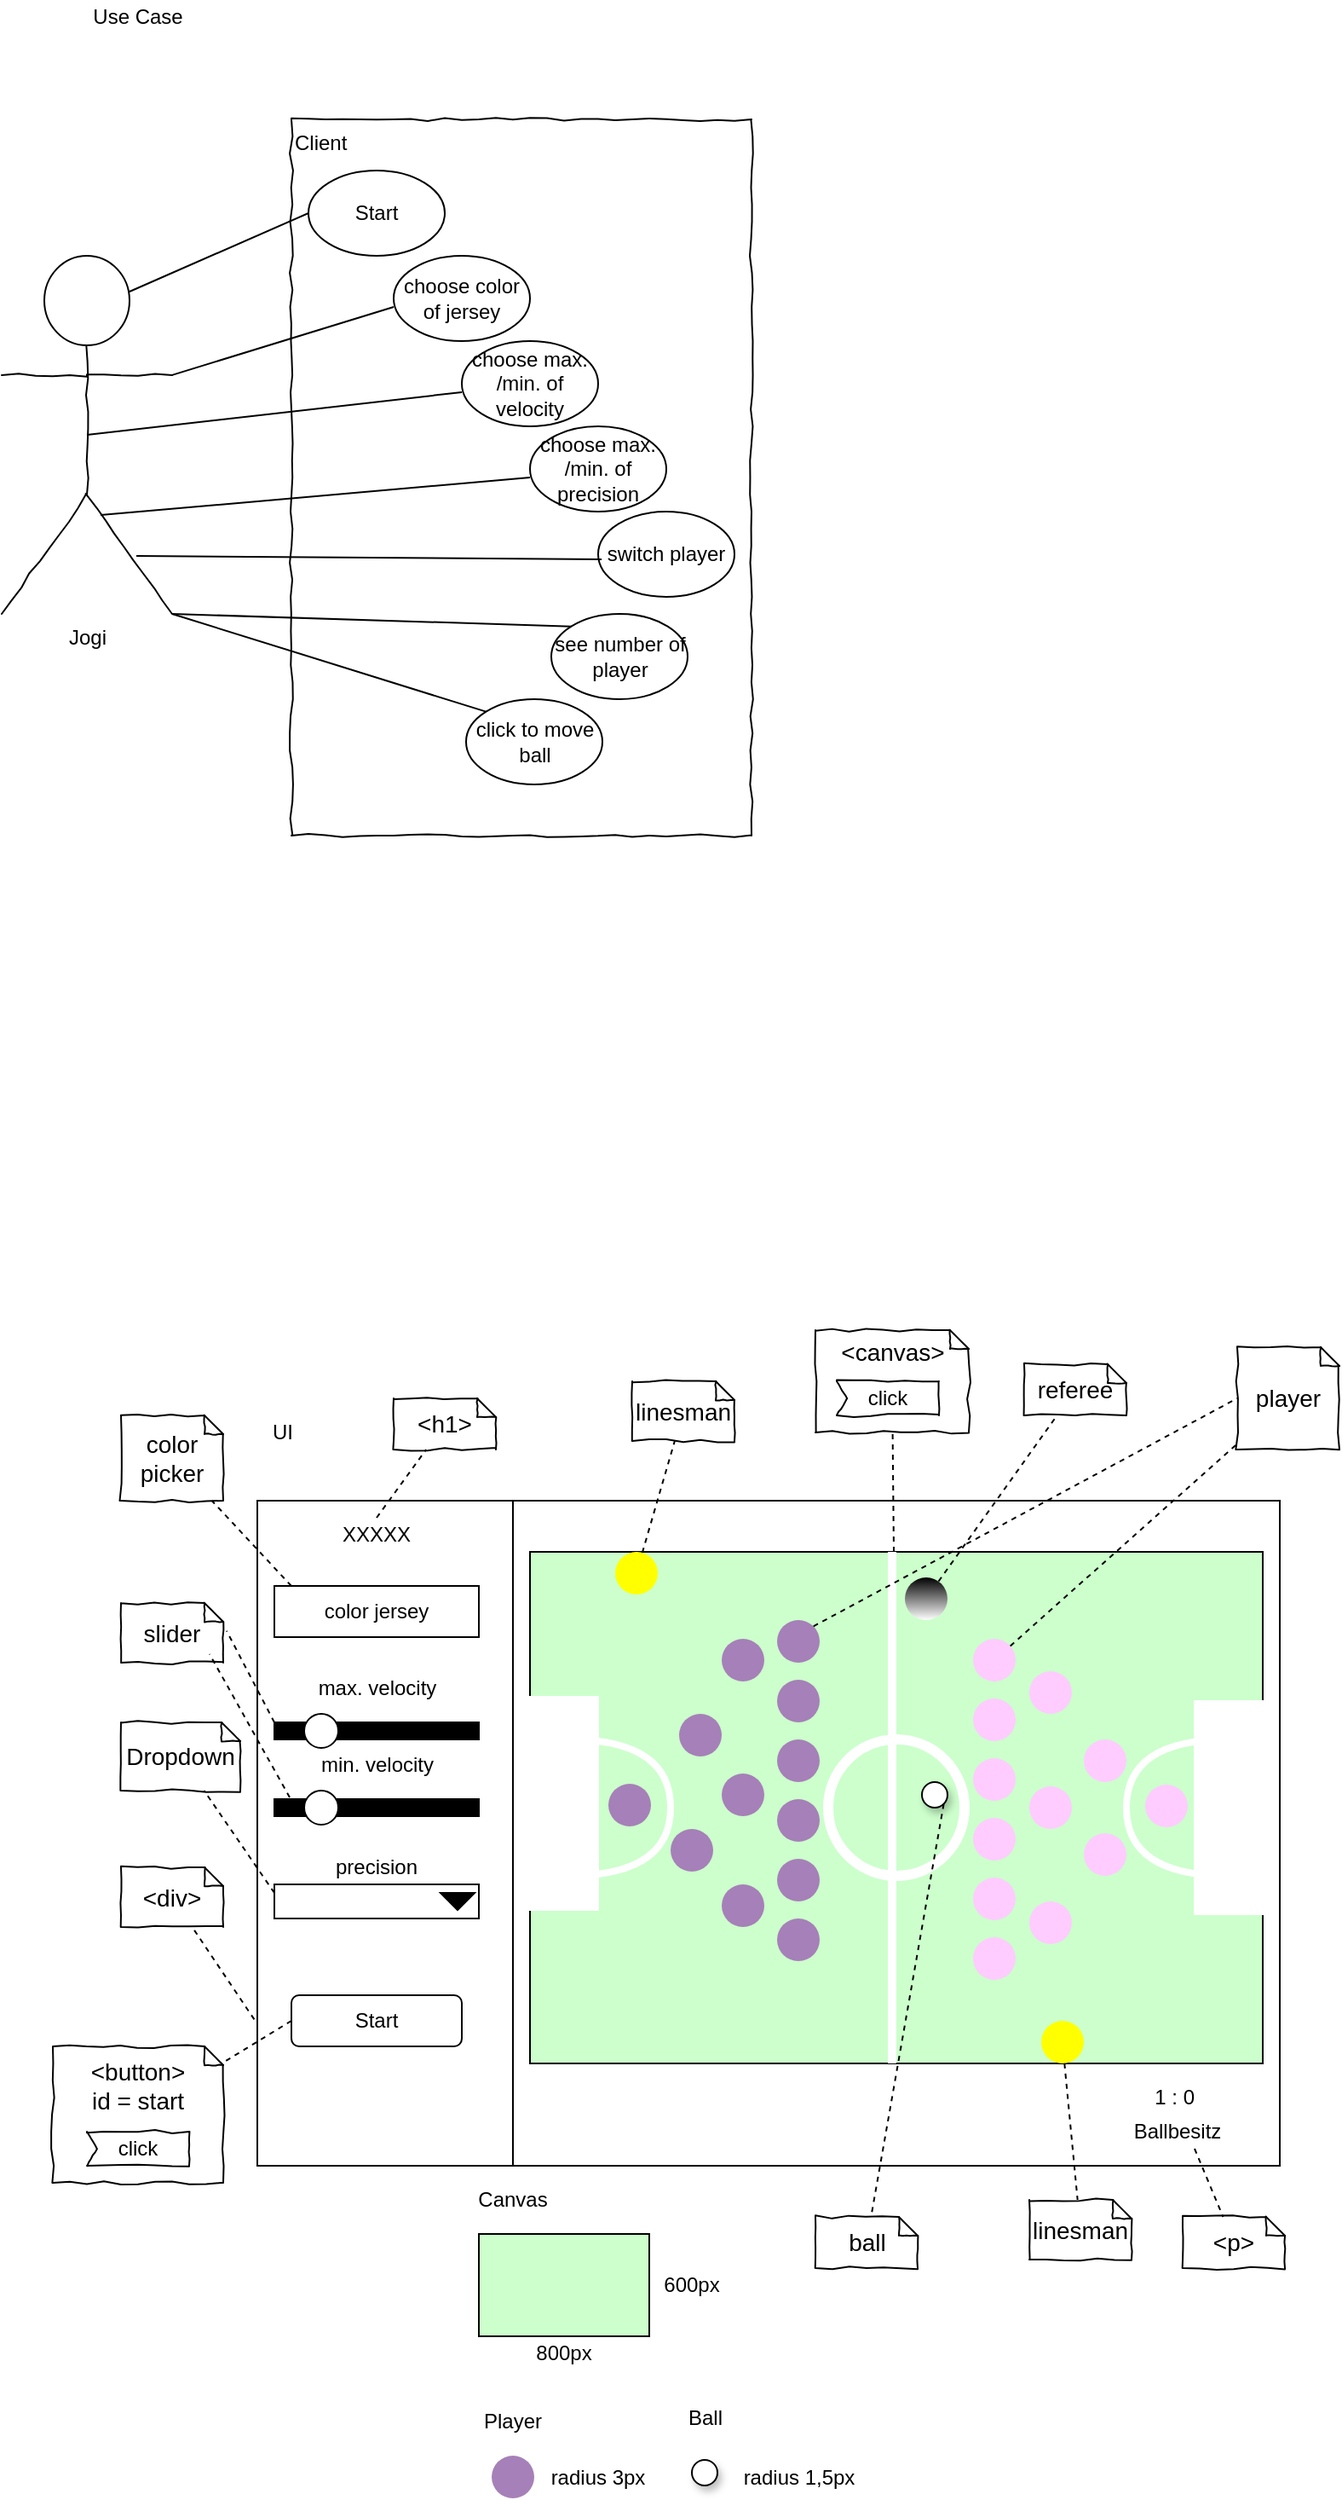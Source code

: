 <mxfile version="14.6.13" type="device"><diagram id="zaA7zG7wa0kxkwNOdnpC" name="Seite-1"><mxGraphModel dx="818" dy="463" grid="1" gridSize="10" guides="1" tooltips="1" connect="1" arrows="1" fold="1" page="1" pageScale="1" pageWidth="1169" pageHeight="827" math="0" shadow="0"><root><mxCell id="0"/><mxCell id="1" parent="0"/><mxCell id="0jbr-jZctvcuhrYJVF21-1" value="Jogi" style="shape=umlActor;verticalLabelPosition=bottom;labelBackgroundColor=#ffffff;verticalAlign=top;html=1;rounded=1;shadow=0;comic=1;strokeWidth=1;comic=1" parent="1" vertex="1"><mxGeometry x="20" y="230" width="100" height="210" as="geometry"/></mxCell><mxCell id="0jbr-jZctvcuhrYJVF21-2" value="&lt;div style=&quot;text-align: left&quot;&gt;&lt;span&gt;Client&lt;/span&gt;&lt;/div&gt;&lt;div style=&quot;text-align: left&quot;&gt;&lt;span&gt;&lt;br&gt;&lt;/span&gt;&lt;/div&gt;" style="rounded=0;whiteSpace=wrap;html=1;shadow=0;glass=0;comic=1;strokeColor=#000000;labelPosition=center;verticalLabelPosition=middle;align=left;verticalAlign=top;absoluteArcSize=1;arcSize=50;" parent="1" vertex="1"><mxGeometry x="190" y="150" width="270" height="420" as="geometry"/></mxCell><mxCell id="0jbr-jZctvcuhrYJVF21-3" value="Start" style="ellipse;whiteSpace=wrap;html=1;rounded=1;shadow=0;strokeWidth=1;comic=1;" parent="1" vertex="1"><mxGeometry x="200" y="180" width="80" height="50" as="geometry"/></mxCell><mxCell id="0jbr-jZctvcuhrYJVF21-4" value="click to move ball" style="ellipse;whiteSpace=wrap;html=1;rounded=1;shadow=0;strokeWidth=1;comic=1;" parent="1" vertex="1"><mxGeometry x="292.5" y="490" width="80" height="50" as="geometry"/></mxCell><mxCell id="0jbr-jZctvcuhrYJVF21-5" value="choose color of jersey" style="ellipse;whiteSpace=wrap;html=1;rounded=1;shadow=0;strokeWidth=1;comic=1;" parent="1" vertex="1"><mxGeometry x="250" y="230" width="80" height="50" as="geometry"/></mxCell><mxCell id="0jbr-jZctvcuhrYJVF21-6" value="choose max. /min. of velocity" style="ellipse;whiteSpace=wrap;html=1;rounded=1;shadow=0;strokeWidth=1;comic=1;" parent="1" vertex="1"><mxGeometry x="290" y="280" width="80" height="50" as="geometry"/></mxCell><mxCell id="0jbr-jZctvcuhrYJVF21-7" value="choose max. /min. of precision" style="ellipse;whiteSpace=wrap;html=1;rounded=1;shadow=0;strokeWidth=1;comic=1;" parent="1" vertex="1"><mxGeometry x="330" y="330" width="80" height="50" as="geometry"/></mxCell><mxCell id="0jbr-jZctvcuhrYJVF21-8" value="switch player" style="ellipse;whiteSpace=wrap;html=1;rounded=1;shadow=0;strokeWidth=1;comic=1;" parent="1" vertex="1"><mxGeometry x="370" y="380" width="80" height="50" as="geometry"/></mxCell><mxCell id="0jbr-jZctvcuhrYJVF21-10" value="see number of player" style="ellipse;whiteSpace=wrap;html=1;rounded=1;shadow=0;strokeWidth=1;comic=1;" parent="1" vertex="1"><mxGeometry x="342.5" y="440" width="80" height="50" as="geometry"/></mxCell><mxCell id="0jbr-jZctvcuhrYJVF21-12" value="" style="endArrow=none;html=1;entryX=0;entryY=0.5;entryDx=0;entryDy=0;exitX=0.75;exitY=0.1;exitDx=0;exitDy=0;exitPerimeter=0;" parent="1" source="0jbr-jZctvcuhrYJVF21-1" target="0jbr-jZctvcuhrYJVF21-3" edge="1"><mxGeometry width="50" height="50" relative="1" as="geometry"><mxPoint x="490" y="360" as="sourcePoint"/><mxPoint x="170" y="270" as="targetPoint"/></mxGeometry></mxCell><mxCell id="0jbr-jZctvcuhrYJVF21-13" value="" style="endArrow=none;html=1;entryX=0;entryY=0.5;entryDx=0;entryDy=0;exitX=1;exitY=0.333;exitDx=0;exitDy=0;exitPerimeter=0;" parent="1" source="0jbr-jZctvcuhrYJVF21-1" edge="1"><mxGeometry width="50" height="50" relative="1" as="geometry"><mxPoint x="145" y="306" as="sourcePoint"/><mxPoint x="250" y="260" as="targetPoint"/></mxGeometry></mxCell><mxCell id="0jbr-jZctvcuhrYJVF21-14" value="" style="endArrow=none;html=1;entryX=0;entryY=0.5;entryDx=0;entryDy=0;exitX=0.5;exitY=0.5;exitDx=0;exitDy=0;exitPerimeter=0;" parent="1" source="0jbr-jZctvcuhrYJVF21-1" edge="1"><mxGeometry width="50" height="50" relative="1" as="geometry"><mxPoint x="160" y="350" as="sourcePoint"/><mxPoint x="290" y="310" as="targetPoint"/></mxGeometry></mxCell><mxCell id="0jbr-jZctvcuhrYJVF21-15" value="" style="endArrow=none;html=1;entryX=0;entryY=0.5;entryDx=0;entryDy=0;exitX=0.58;exitY=0.724;exitDx=0;exitDy=0;exitPerimeter=0;" parent="1" source="0jbr-jZctvcuhrYJVF21-1" edge="1"><mxGeometry width="50" height="50" relative="1" as="geometry"><mxPoint x="110" y="385" as="sourcePoint"/><mxPoint x="330" y="360" as="targetPoint"/></mxGeometry></mxCell><mxCell id="0jbr-jZctvcuhrYJVF21-16" value="" style="endArrow=none;html=1;entryX=0;entryY=0.5;entryDx=0;entryDy=0;exitX=0.79;exitY=0.838;exitDx=0;exitDy=0;exitPerimeter=0;" parent="1" source="0jbr-jZctvcuhrYJVF21-1" edge="1"><mxGeometry width="50" height="50" relative="1" as="geometry"><mxPoint x="120" y="430.0" as="sourcePoint"/><mxPoint x="372" y="407.96" as="targetPoint"/></mxGeometry></mxCell><mxCell id="0jbr-jZctvcuhrYJVF21-18" value="" style="endArrow=none;html=1;entryX=0;entryY=0;entryDx=0;entryDy=0;exitX=1;exitY=1;exitDx=0;exitDy=0;exitPerimeter=0;" parent="1" source="0jbr-jZctvcuhrYJVF21-1" target="0jbr-jZctvcuhrYJVF21-10" edge="1"><mxGeometry width="50" height="50" relative="1" as="geometry"><mxPoint x="100" y="590" as="sourcePoint"/><mxPoint x="341.716" y="617.322" as="targetPoint"/></mxGeometry></mxCell><mxCell id="0jbr-jZctvcuhrYJVF21-19" value="" style="endArrow=none;html=1;entryX=0;entryY=0;entryDx=0;entryDy=0;" parent="1" target="0jbr-jZctvcuhrYJVF21-4" edge="1"><mxGeometry width="50" height="50" relative="1" as="geometry"><mxPoint x="120" y="440" as="sourcePoint"/><mxPoint x="291.716" y="637.322" as="targetPoint"/></mxGeometry></mxCell><mxCell id="0jbr-jZctvcuhrYJVF21-20" value="Use Case" style="text;html=1;strokeColor=none;fillColor=none;align=center;verticalAlign=middle;whiteSpace=wrap;rounded=0;" parent="1" vertex="1"><mxGeometry x="40" y="80" width="120" height="20" as="geometry"/></mxCell><mxCell id="0jbr-jZctvcuhrYJVF21-21" value="UI" style="text;html=1;strokeColor=none;fillColor=none;align=center;verticalAlign=middle;whiteSpace=wrap;rounded=0;" parent="1" vertex="1"><mxGeometry x="165" y="910" width="40" height="20" as="geometry"/></mxCell><mxCell id="0jbr-jZctvcuhrYJVF21-23" value="" style="rounded=0;whiteSpace=wrap;html=1;" parent="1" vertex="1"><mxGeometry x="170" y="960" width="600" height="390" as="geometry"/></mxCell><mxCell id="0jbr-jZctvcuhrYJVF21-24" value="" style="endArrow=none;html=1;entryX=0.25;entryY=0;entryDx=0;entryDy=0;exitX=0.25;exitY=1;exitDx=0;exitDy=0;" parent="1" source="0jbr-jZctvcuhrYJVF21-23" target="0jbr-jZctvcuhrYJVF21-23" edge="1"><mxGeometry width="50" height="50" relative="1" as="geometry"><mxPoint x="490" y="1210" as="sourcePoint"/><mxPoint x="540" y="1160" as="targetPoint"/></mxGeometry></mxCell><mxCell id="0jbr-jZctvcuhrYJVF21-25" value="color jersey" style="rounded=0;whiteSpace=wrap;html=1;" parent="1" vertex="1"><mxGeometry x="180" y="1010" width="120" height="30" as="geometry"/></mxCell><mxCell id="0jbr-jZctvcuhrYJVF21-26" value="color picker" style="shape=note;strokeWidth=1;fontSize=14;size=11;whiteSpace=wrap;html=1;rounded=0;shadow=0;comic=1;fillColor=#FFFFFF;" parent="1" vertex="1"><mxGeometry x="90" y="910" width="60" height="50" as="geometry"/></mxCell><mxCell id="0jbr-jZctvcuhrYJVF21-27" value="" style="endArrow=none;dashed=1;html=1;exitX=0.083;exitY=0;exitDx=0;exitDy=0;exitPerimeter=0;" parent="1" source="0jbr-jZctvcuhrYJVF21-25" target="0jbr-jZctvcuhrYJVF21-26" edge="1"><mxGeometry width="50" height="50" relative="1" as="geometry"><mxPoint x="240" y="940" as="sourcePoint"/><mxPoint x="130" y="960" as="targetPoint"/></mxGeometry></mxCell><mxCell id="0jbr-jZctvcuhrYJVF21-28" value="" style="rounded=0;whiteSpace=wrap;html=1;fillColor=#000000;" parent="1" vertex="1"><mxGeometry x="180" y="1090" width="120" height="10" as="geometry"/></mxCell><mxCell id="0jbr-jZctvcuhrYJVF21-30" value="max. velocity" style="text;html=1;strokeColor=none;fillColor=none;align=center;verticalAlign=middle;whiteSpace=wrap;rounded=0;" parent="1" vertex="1"><mxGeometry x="197.5" y="1060" width="85" height="20" as="geometry"/></mxCell><mxCell id="0jbr-jZctvcuhrYJVF21-31" value="" style="ellipse;whiteSpace=wrap;html=1;aspect=fixed;fillColor=#FFFFFF;" parent="1" vertex="1"><mxGeometry x="197.5" y="1085" width="20" height="20" as="geometry"/></mxCell><mxCell id="0jbr-jZctvcuhrYJVF21-32" value="" style="rounded=0;whiteSpace=wrap;html=1;fillColor=#000000;" parent="1" vertex="1"><mxGeometry x="180" y="1135" width="120" height="10" as="geometry"/></mxCell><mxCell id="0jbr-jZctvcuhrYJVF21-33" value="min. velocity" style="text;html=1;strokeColor=none;fillColor=none;align=center;verticalAlign=middle;whiteSpace=wrap;rounded=0;" parent="1" vertex="1"><mxGeometry x="197.5" y="1105" width="85" height="20" as="geometry"/></mxCell><mxCell id="0jbr-jZctvcuhrYJVF21-34" value="" style="ellipse;whiteSpace=wrap;html=1;aspect=fixed;fillColor=#FFFFFF;" parent="1" vertex="1"><mxGeometry x="197.5" y="1130" width="20" height="20" as="geometry"/></mxCell><mxCell id="0jbr-jZctvcuhrYJVF21-35" value="precision" style="text;html=1;strokeColor=none;fillColor=none;align=center;verticalAlign=middle;whiteSpace=wrap;rounded=0;" parent="1" vertex="1"><mxGeometry x="220" y="1165" width="40" height="20" as="geometry"/></mxCell><mxCell id="0jbr-jZctvcuhrYJVF21-37" value="" style="rounded=0;whiteSpace=wrap;html=1;fillColor=#FFFFFF;" parent="1" vertex="1"><mxGeometry x="180" y="1185" width="120" height="20" as="geometry"/></mxCell><mxCell id="0jbr-jZctvcuhrYJVF21-38" value="" style="triangle;whiteSpace=wrap;html=1;rotation=90;fillColor=#000000;" parent="1" vertex="1"><mxGeometry x="282.5" y="1185" width="10" height="20" as="geometry"/></mxCell><mxCell id="0jbr-jZctvcuhrYJVF21-39" value="slider" style="shape=note;strokeWidth=1;fontSize=14;size=11;whiteSpace=wrap;html=1;rounded=0;shadow=0;comic=1;fillColor=#FFFFFF;" parent="1" vertex="1"><mxGeometry x="90" y="1020" width="60" height="35" as="geometry"/></mxCell><mxCell id="0jbr-jZctvcuhrYJVF21-40" value="" style="endArrow=none;dashed=1;html=1;exitX=0;exitY=0;exitDx=0;exitDy=0;entryX=1.033;entryY=0.467;entryDx=0;entryDy=0;entryPerimeter=0;" parent="1" source="0jbr-jZctvcuhrYJVF21-28" target="0jbr-jZctvcuhrYJVF21-39" edge="1"><mxGeometry width="50" height="50" relative="1" as="geometry"><mxPoint x="70" y="1030" as="sourcePoint"/><mxPoint x="-40" y="1050" as="targetPoint"/></mxGeometry></mxCell><mxCell id="0jbr-jZctvcuhrYJVF21-41" value="Dropdown" style="shape=note;strokeWidth=1;fontSize=14;size=11;whiteSpace=wrap;html=1;rounded=0;shadow=0;comic=1;fillColor=#FFFFFF;" parent="1" vertex="1"><mxGeometry x="90" y="1090" width="70" height="40" as="geometry"/></mxCell><mxCell id="0jbr-jZctvcuhrYJVF21-42" value="" style="endArrow=none;dashed=1;html=1;exitX=0;exitY=0.25;exitDx=0;exitDy=0;" parent="1" source="0jbr-jZctvcuhrYJVF21-37" target="0jbr-jZctvcuhrYJVF21-41" edge="1"><mxGeometry width="50" height="50" relative="1" as="geometry"><mxPoint x="60" y="1115" as="sourcePoint"/><mxPoint x="-50" y="1135" as="targetPoint"/></mxGeometry></mxCell><mxCell id="0jbr-jZctvcuhrYJVF21-43" value="" style="endArrow=none;dashed=1;html=1;exitX=0.075;exitY=-0.1;exitDx=0;exitDy=0;exitPerimeter=0;" parent="1" source="0jbr-jZctvcuhrYJVF21-32" edge="1"><mxGeometry width="50" height="50" relative="1" as="geometry"><mxPoint x="190.0" y="1070" as="sourcePoint"/><mxPoint x="142" y="1050" as="targetPoint"/></mxGeometry></mxCell><mxCell id="0jbr-jZctvcuhrYJVF21-44" value="&amp;lt;div&amp;gt;" style="shape=note;strokeWidth=1;fontSize=14;size=11;whiteSpace=wrap;html=1;rounded=0;shadow=0;comic=1;fillColor=#FFFFFF;" parent="1" vertex="1"><mxGeometry x="90" y="1175" width="60" height="35" as="geometry"/></mxCell><mxCell id="0jbr-jZctvcuhrYJVF21-45" value="" style="endArrow=none;dashed=1;html=1;exitX=-0.003;exitY=0.78;exitDx=0;exitDy=0;exitPerimeter=0;" parent="1" source="0jbr-jZctvcuhrYJVF21-23" target="0jbr-jZctvcuhrYJVF21-44" edge="1"><mxGeometry width="50" height="50" relative="1" as="geometry"><mxPoint x="60" y="1235" as="sourcePoint"/><mxPoint x="-50" y="1255" as="targetPoint"/></mxGeometry></mxCell><mxCell id="0jbr-jZctvcuhrYJVF21-46" value="XXXXX" style="text;html=1;strokeColor=none;fillColor=none;align=center;verticalAlign=middle;whiteSpace=wrap;rounded=0;" parent="1" vertex="1"><mxGeometry x="220" y="970" width="40" height="20" as="geometry"/></mxCell><mxCell id="0jbr-jZctvcuhrYJVF21-47" value="&amp;lt;h1&amp;gt;" style="shape=note;strokeWidth=1;fontSize=14;size=11;whiteSpace=wrap;html=1;rounded=0;shadow=0;comic=1;fillColor=#FFFFFF;" parent="1" vertex="1"><mxGeometry x="250" y="900" width="60" height="30" as="geometry"/></mxCell><mxCell id="0jbr-jZctvcuhrYJVF21-48" value="" style="endArrow=none;dashed=1;html=1;exitX=0.5;exitY=0;exitDx=0;exitDy=0;" parent="1" source="0jbr-jZctvcuhrYJVF21-46" target="0jbr-jZctvcuhrYJVF21-47" edge="1"><mxGeometry width="50" height="50" relative="1" as="geometry"><mxPoint x="220" y="930" as="sourcePoint"/><mxPoint x="110" y="950" as="targetPoint"/></mxGeometry></mxCell><mxCell id="0jbr-jZctvcuhrYJVF21-49" value="Start" style="rounded=1;whiteSpace=wrap;html=1;fillColor=#FFFFFF;" parent="1" vertex="1"><mxGeometry x="190" y="1250" width="100" height="30" as="geometry"/></mxCell><mxCell id="0jbr-jZctvcuhrYJVF21-50" value="&amp;lt;button&amp;gt;&lt;br&gt;id = start&lt;br&gt;&lt;br&gt;&lt;br&gt;" style="shape=note;strokeWidth=1;fontSize=14;size=11;whiteSpace=wrap;html=1;rounded=0;shadow=0;comic=1;fillColor=#FFFFFF;" parent="1" vertex="1"><mxGeometry x="50" y="1280" width="100" height="80" as="geometry"/></mxCell><mxCell id="0jbr-jZctvcuhrYJVF21-51" value="" style="endArrow=none;dashed=1;html=1;exitX=0;exitY=0.5;exitDx=0;exitDy=0;" parent="1" source="0jbr-jZctvcuhrYJVF21-49" target="0jbr-jZctvcuhrYJVF21-50" edge="1"><mxGeometry width="50" height="50" relative="1" as="geometry"><mxPoint x="155" y="1250" as="sourcePoint"/><mxPoint x="-30" y="1400" as="targetPoint"/></mxGeometry></mxCell><mxCell id="0jbr-jZctvcuhrYJVF21-52" value="" style="rounded=0;whiteSpace=wrap;html=1;fillColor=#CCFFCC;" parent="1" vertex="1"><mxGeometry x="330" y="990" width="430" height="300" as="geometry"/></mxCell><mxCell id="0jbr-jZctvcuhrYJVF21-53" value="&amp;lt;canvas&amp;gt;&lt;br&gt;&lt;br&gt;&lt;br&gt;" style="shape=note;strokeWidth=1;fontSize=14;size=11;whiteSpace=wrap;html=1;rounded=0;shadow=0;comic=1;fillColor=#FFFFFF;" parent="1" vertex="1"><mxGeometry x="497.5" y="860" width="90" height="60" as="geometry"/></mxCell><mxCell id="0jbr-jZctvcuhrYJVF21-54" value="" style="endArrow=none;dashed=1;html=1;" parent="1" source="0jbr-jZctvcuhrYJVF21-52" target="0jbr-jZctvcuhrYJVF21-53" edge="1"><mxGeometry width="50" height="50" relative="1" as="geometry"><mxPoint x="470" y="910" as="sourcePoint"/><mxPoint x="360" y="930" as="targetPoint"/></mxGeometry></mxCell><mxCell id="0jbr-jZctvcuhrYJVF21-55" value="1 : 0&amp;nbsp;" style="text;html=1;strokeColor=none;fillColor=none;align=center;verticalAlign=middle;whiteSpace=wrap;rounded=0;" parent="1" vertex="1"><mxGeometry x="690" y="1300" width="40" height="20" as="geometry"/></mxCell><mxCell id="0jbr-jZctvcuhrYJVF21-56" value="Ballbesitz" style="text;html=1;strokeColor=none;fillColor=none;align=center;verticalAlign=middle;whiteSpace=wrap;rounded=0;" parent="1" vertex="1"><mxGeometry x="690" y="1320" width="40" height="20" as="geometry"/></mxCell><mxCell id="0jbr-jZctvcuhrYJVF21-57" value="" style="rounded=0;whiteSpace=wrap;html=1;fillColor=#FFFFFF;strokeColor=none;" parent="1" vertex="1"><mxGeometry x="540" y="990" width="5" height="300" as="geometry"/></mxCell><mxCell id="0jbr-jZctvcuhrYJVF21-58" value="" style="ellipse;whiteSpace=wrap;html=1;aspect=fixed;fillColor=none;strokeWidth=6;strokeColor=#FFFFFF;" parent="1" vertex="1"><mxGeometry x="505" y="1100" width="80" height="80" as="geometry"/></mxCell><mxCell id="0jbr-jZctvcuhrYJVF21-59" value="" style="rounded=0;whiteSpace=wrap;html=1;strokeColor=#FFFFFF;strokeWidth=6;rotation=90;" parent="1" vertex="1"><mxGeometry x="290" y="1120" width="120" height="35" as="geometry"/></mxCell><mxCell id="0jbr-jZctvcuhrYJVF21-60" value="" style="rounded=0;whiteSpace=wrap;html=1;strokeColor=#FFFFFF;strokeWidth=6;rotation=90;" parent="1" vertex="1"><mxGeometry x="680" y="1122.5" width="120" height="35" as="geometry"/></mxCell><mxCell id="0jbr-jZctvcuhrYJVF21-61" value="" style="shape=xor;whiteSpace=wrap;html=1;strokeColor=#FFFFFF;strokeWidth=4;fillColor=none;" parent="1" vertex="1"><mxGeometry x="352.5" y="1100" width="60" height="80" as="geometry"/></mxCell><mxCell id="0jbr-jZctvcuhrYJVF21-62" value="" style="shape=xor;whiteSpace=wrap;html=1;strokeColor=#FFFFFF;strokeWidth=4;fillColor=none;rotation=-180;" parent="1" vertex="1"><mxGeometry x="680" y="1100" width="60" height="80" as="geometry"/></mxCell><mxCell id="0jbr-jZctvcuhrYJVF21-63" value="" style="ellipse;whiteSpace=wrap;html=1;aspect=fixed;strokeWidth=4;strokeColor=none;fillColor=#A680B8;flipV=1;" parent="1" vertex="1"><mxGeometry x="417.5" y="1085" width="25" height="25" as="geometry"/></mxCell><mxCell id="0jbr-jZctvcuhrYJVF21-64" value="" style="ellipse;whiteSpace=wrap;html=1;aspect=fixed;strokeWidth=4;strokeColor=none;fillColor=#A680B8;flipH=1;gradientDirection=west;" parent="1" vertex="1"><mxGeometry x="376" y="1126" width="25" height="25" as="geometry"/></mxCell><mxCell id="0jbr-jZctvcuhrYJVF21-65" value="" style="ellipse;whiteSpace=wrap;html=1;aspect=fixed;strokeWidth=4;strokeColor=none;fillColor=#A680B8;flipV=1;" parent="1" vertex="1"><mxGeometry x="412.5" y="1152.5" width="25" height="25" as="geometry"/></mxCell><mxCell id="0jbr-jZctvcuhrYJVF21-66" value="" style="ellipse;whiteSpace=wrap;html=1;aspect=fixed;strokeWidth=4;strokeColor=none;fillColor=#A680B8;flipV=1;" parent="1" vertex="1"><mxGeometry x="442.5" y="1041" width="25" height="25" as="geometry"/></mxCell><mxCell id="0jbr-jZctvcuhrYJVF21-69" value="" style="ellipse;whiteSpace=wrap;html=1;aspect=fixed;strokeWidth=4;strokeColor=none;fillColor=#A680B8;flipV=1;flipH=1;" parent="1" vertex="1"><mxGeometry x="442.5" y="1120" width="25" height="25" as="geometry"/></mxCell><mxCell id="0jbr-jZctvcuhrYJVF21-70" value="" style="ellipse;whiteSpace=wrap;html=1;aspect=fixed;strokeWidth=4;strokeColor=none;fillColor=#A680B8;flipV=1;" parent="1" vertex="1"><mxGeometry x="442.5" y="1185" width="25" height="25" as="geometry"/></mxCell><mxCell id="0jbr-jZctvcuhrYJVF21-71" value="" style="ellipse;whiteSpace=wrap;html=1;aspect=fixed;strokeWidth=4;strokeColor=none;fillColor=#A680B8;flipV=1;" parent="1" vertex="1"><mxGeometry x="475" y="1030" width="25" height="25" as="geometry"/></mxCell><mxCell id="0jbr-jZctvcuhrYJVF21-72" value="" style="ellipse;whiteSpace=wrap;html=1;aspect=fixed;strokeWidth=4;strokeColor=none;fillColor=#A680B8;flipV=1;" parent="1" vertex="1"><mxGeometry x="475" y="1065" width="25" height="25" as="geometry"/></mxCell><mxCell id="0jbr-jZctvcuhrYJVF21-73" value="" style="ellipse;whiteSpace=wrap;html=1;aspect=fixed;strokeWidth=4;strokeColor=none;fillColor=#A680B8;flipV=1;" parent="1" vertex="1"><mxGeometry x="475" y="1100" width="25" height="25" as="geometry"/></mxCell><mxCell id="0jbr-jZctvcuhrYJVF21-74" value="" style="ellipse;whiteSpace=wrap;html=1;aspect=fixed;strokeWidth=4;strokeColor=none;fillColor=#A680B8;flipV=1;" parent="1" vertex="1"><mxGeometry x="475" y="1135" width="25" height="25" as="geometry"/></mxCell><mxCell id="0jbr-jZctvcuhrYJVF21-75" value="" style="ellipse;whiteSpace=wrap;html=1;aspect=fixed;strokeWidth=4;strokeColor=none;fillColor=#A680B8;flipV=1;" parent="1" vertex="1"><mxGeometry x="475" y="1170" width="25" height="25" as="geometry"/></mxCell><mxCell id="0jbr-jZctvcuhrYJVF21-76" value="" style="ellipse;whiteSpace=wrap;html=1;aspect=fixed;strokeWidth=4;strokeColor=none;fillColor=#A680B8;flipV=1;" parent="1" vertex="1"><mxGeometry x="475" y="1205" width="25" height="25" as="geometry"/></mxCell><mxCell id="0jbr-jZctvcuhrYJVF21-77" value="" style="ellipse;whiteSpace=wrap;html=1;aspect=fixed;strokeWidth=4;strokeColor=none;flipV=0;direction=west;flipH=1;rotation=-180;fillColor=#FFCCFF;" parent="1" vertex="1"><mxGeometry x="655" y="1155" width="25" height="25" as="geometry"/></mxCell><mxCell id="0jbr-jZctvcuhrYJVF21-78" value="" style="ellipse;whiteSpace=wrap;html=1;aspect=fixed;strokeWidth=4;strokeColor=none;flipH=1;direction=west;flipV=0;rotation=-180;fillColor=#FFCCFF;gradientDirection=east;" parent="1" vertex="1"><mxGeometry x="691" y="1126.5" width="25" height="25" as="geometry"/></mxCell><mxCell id="0jbr-jZctvcuhrYJVF21-79" value="" style="ellipse;whiteSpace=wrap;html=1;aspect=fixed;strokeWidth=4;strokeColor=none;flipV=0;direction=west;flipH=1;rotation=-180;fillColor=#FFCCFF;" parent="1" vertex="1"><mxGeometry x="655" y="1100" width="25" height="25" as="geometry"/></mxCell><mxCell id="0jbr-jZctvcuhrYJVF21-80" value="" style="ellipse;whiteSpace=wrap;html=1;aspect=fixed;strokeWidth=4;strokeColor=none;flipV=0;direction=west;flipH=1;rotation=-180;fillColor=#FFCCFF;" parent="1" vertex="1"><mxGeometry x="623" y="1195" width="25" height="25" as="geometry"/></mxCell><mxCell id="0jbr-jZctvcuhrYJVF21-81" value="" style="ellipse;whiteSpace=wrap;html=1;aspect=fixed;strokeWidth=4;strokeColor=none;flipV=0;flipH=1;direction=west;rotation=-180;fillColor=#FFCCFF;" parent="1" vertex="1"><mxGeometry x="623" y="1127.5" width="25" height="25" as="geometry"/></mxCell><mxCell id="0jbr-jZctvcuhrYJVF21-82" value="" style="ellipse;whiteSpace=wrap;html=1;aspect=fixed;strokeWidth=4;strokeColor=none;flipV=0;direction=west;flipH=1;rotation=-180;fillColor=#FFCCFF;" parent="1" vertex="1"><mxGeometry x="623" y="1060" width="25" height="25" as="geometry"/></mxCell><mxCell id="0jbr-jZctvcuhrYJVF21-83" value="" style="ellipse;whiteSpace=wrap;html=1;aspect=fixed;strokeWidth=4;strokeColor=none;flipV=0;direction=west;flipH=1;rotation=-180;fillColor=#FFCCFF;" parent="1" vertex="1"><mxGeometry x="590" y="1216" width="25" height="25" as="geometry"/></mxCell><mxCell id="0jbr-jZctvcuhrYJVF21-84" value="" style="ellipse;whiteSpace=wrap;html=1;aspect=fixed;strokeWidth=4;strokeColor=none;flipV=0;direction=west;flipH=1;rotation=-180;fillColor=#FFCCFF;" parent="1" vertex="1"><mxGeometry x="590" y="1181" width="25" height="25" as="geometry"/></mxCell><mxCell id="0jbr-jZctvcuhrYJVF21-85" value="" style="ellipse;whiteSpace=wrap;html=1;aspect=fixed;strokeWidth=4;strokeColor=none;flipV=0;direction=west;flipH=1;rotation=-180;fillColor=#FFCCFF;" parent="1" vertex="1"><mxGeometry x="590" y="1146" width="25" height="25" as="geometry"/></mxCell><mxCell id="0jbr-jZctvcuhrYJVF21-86" value="" style="ellipse;whiteSpace=wrap;html=1;aspect=fixed;strokeWidth=4;strokeColor=none;flipV=0;direction=west;flipH=1;rotation=-180;fillColor=#FFCCFF;" parent="1" vertex="1"><mxGeometry x="590" y="1111" width="25" height="25" as="geometry"/></mxCell><mxCell id="0jbr-jZctvcuhrYJVF21-87" value="" style="ellipse;whiteSpace=wrap;html=1;aspect=fixed;strokeWidth=4;strokeColor=none;flipV=0;direction=west;flipH=1;rotation=-180;fillColor=#FFCCFF;" parent="1" vertex="1"><mxGeometry x="590" y="1076" width="25" height="25" as="geometry"/></mxCell><mxCell id="0jbr-jZctvcuhrYJVF21-88" value="" style="ellipse;whiteSpace=wrap;html=1;aspect=fixed;strokeWidth=4;strokeColor=none;flipV=0;direction=west;flipH=1;rotation=-180;fillColor=#FFCCFF;" parent="1" vertex="1"><mxGeometry x="590" y="1041" width="25" height="25" as="geometry"/></mxCell><mxCell id="0jbr-jZctvcuhrYJVF21-90" value="" style="ellipse;whiteSpace=wrap;html=1;aspect=fixed;strokeWidth=1;flipV=0;direction=west;flipH=1;rotation=-180;gradientDirection=west;fillColor=#FFFFFF;sketch=0;shadow=1;" parent="1" vertex="1"><mxGeometry x="560" y="1125" width="15" height="15" as="geometry"/></mxCell><mxCell id="0jbr-jZctvcuhrYJVF21-91" value="" style="ellipse;whiteSpace=wrap;html=1;aspect=fixed;strokeWidth=4;strokeColor=none;flipV=0;direction=west;flipH=1;rotation=-180;fillColor=#FFFF00;" parent="1" vertex="1"><mxGeometry x="630" y="1265" width="25" height="25" as="geometry"/></mxCell><mxCell id="0jbr-jZctvcuhrYJVF21-92" value="" style="ellipse;whiteSpace=wrap;html=1;aspect=fixed;strokeWidth=4;strokeColor=none;flipV=0;direction=west;flipH=1;rotation=-180;fillColor=#FFFF00;" parent="1" vertex="1"><mxGeometry x="380" y="990" width="25" height="25" as="geometry"/></mxCell><mxCell id="0jbr-jZctvcuhrYJVF21-93" value="" style="ellipse;whiteSpace=wrap;html=1;aspect=fixed;strokeWidth=4;strokeColor=none;flipV=0;direction=west;flipH=1;rotation=-180;fillColor=#000000;gradientColor=#ffffff;" parent="1" vertex="1"><mxGeometry x="550" y="1005" width="25" height="25" as="geometry"/></mxCell><mxCell id="0jbr-jZctvcuhrYJVF21-94" value="referee" style="shape=note;strokeWidth=1;fontSize=14;size=11;whiteSpace=wrap;html=1;rounded=0;shadow=0;comic=1;fillColor=#FFFFFF;sketch=0;" parent="1" vertex="1"><mxGeometry x="620" y="880" width="60" height="30" as="geometry"/></mxCell><mxCell id="0jbr-jZctvcuhrYJVF21-95" value="" style="endArrow=none;dashed=1;html=1;" parent="1" source="0jbr-jZctvcuhrYJVF21-93" target="0jbr-jZctvcuhrYJVF21-94" edge="1"><mxGeometry width="50" height="50" relative="1" as="geometry"><mxPoint x="597.5" y="920" as="sourcePoint"/><mxPoint x="487.5" y="940" as="targetPoint"/></mxGeometry></mxCell><mxCell id="0jbr-jZctvcuhrYJVF21-96" value="linesman" style="shape=note;strokeWidth=1;fontSize=14;size=11;whiteSpace=wrap;html=1;rounded=0;shadow=0;comic=1;fillColor=#FFFFFF;sketch=0;" parent="1" vertex="1"><mxGeometry x="390" y="890" width="60" height="35" as="geometry"/></mxCell><mxCell id="0jbr-jZctvcuhrYJVF21-97" value="" style="endArrow=none;dashed=1;html=1;" parent="1" source="0jbr-jZctvcuhrYJVF21-92" target="0jbr-jZctvcuhrYJVF21-96" edge="1"><mxGeometry width="50" height="50" relative="1" as="geometry"><mxPoint x="360" y="925" as="sourcePoint"/><mxPoint x="250" y="945" as="targetPoint"/></mxGeometry></mxCell><mxCell id="0jbr-jZctvcuhrYJVF21-98" value="linesman" style="shape=note;strokeWidth=1;fontSize=14;size=11;whiteSpace=wrap;html=1;rounded=0;shadow=0;comic=1;fillColor=#FFFFFF;sketch=0;" parent="1" vertex="1"><mxGeometry x="623" y="1370" width="60" height="35" as="geometry"/></mxCell><mxCell id="0jbr-jZctvcuhrYJVF21-99" value="" style="endArrow=none;dashed=1;html=1;" parent="1" source="0jbr-jZctvcuhrYJVF21-91" target="0jbr-jZctvcuhrYJVF21-98" edge="1"><mxGeometry width="50" height="50" relative="1" as="geometry"><mxPoint x="625.934" y="1490.481" as="sourcePoint"/><mxPoint x="480" y="1445" as="targetPoint"/></mxGeometry></mxCell><mxCell id="0jbr-jZctvcuhrYJVF21-100" value="&amp;lt;p&amp;gt;" style="shape=note;strokeWidth=1;fontSize=14;size=11;whiteSpace=wrap;html=1;rounded=0;shadow=0;comic=1;fillColor=#FFFFFF;sketch=0;" parent="1" vertex="1"><mxGeometry x="713" y="1380" width="60" height="30" as="geometry"/></mxCell><mxCell id="0jbr-jZctvcuhrYJVF21-101" value="" style="endArrow=none;dashed=1;html=1;exitX=0.75;exitY=1;exitDx=0;exitDy=0;" parent="1" source="0jbr-jZctvcuhrYJVF21-56" target="0jbr-jZctvcuhrYJVF21-100" edge="1"><mxGeometry width="50" height="50" relative="1" as="geometry"><mxPoint x="683" y="1440" as="sourcePoint"/><mxPoint x="573" y="1460" as="targetPoint"/></mxGeometry></mxCell><mxCell id="0jbr-jZctvcuhrYJVF21-106" value="click" style="shape=mxgraph.sysml.accEvent;flipH=0;whiteSpace=wrap;align=center;shadow=0;strokeWidth=1;comic=1;sketch=0;gradientColor=#ffffff;fillColor=none;" parent="1" vertex="1"><mxGeometry x="70" y="1330" width="60" height="20" as="geometry"/></mxCell><mxCell id="0jbr-jZctvcuhrYJVF21-107" value="ball" style="shape=note;strokeWidth=1;fontSize=14;size=11;whiteSpace=wrap;html=1;rounded=0;shadow=0;comic=1;fillColor=#FFFFFF;sketch=0;" parent="1" vertex="1"><mxGeometry x="497.5" y="1380" width="60" height="30" as="geometry"/></mxCell><mxCell id="0jbr-jZctvcuhrYJVF21-108" value="" style="endArrow=none;dashed=1;html=1;exitX=1;exitY=1;exitDx=0;exitDy=0;" parent="1" source="0jbr-jZctvcuhrYJVF21-90" target="0jbr-jZctvcuhrYJVF21-107" edge="1"><mxGeometry width="50" height="50" relative="1" as="geometry"><mxPoint x="467.5" y="1440" as="sourcePoint"/><mxPoint x="357.5" y="1460" as="targetPoint"/></mxGeometry></mxCell><mxCell id="0jbr-jZctvcuhrYJVF21-109" value="player" style="shape=note;strokeWidth=1;fontSize=14;size=11;whiteSpace=wrap;html=1;rounded=0;shadow=0;comic=1;fillColor=#FFFFFF;sketch=0;" parent="1" vertex="1"><mxGeometry x="745" y="870" width="60" height="60" as="geometry"/></mxCell><mxCell id="0jbr-jZctvcuhrYJVF21-110" value="" style="endArrow=none;dashed=1;html=1;" parent="1" source="0jbr-jZctvcuhrYJVF21-88" target="0jbr-jZctvcuhrYJVF21-109" edge="1"><mxGeometry width="50" height="50" relative="1" as="geometry"><mxPoint x="715" y="930" as="sourcePoint"/><mxPoint x="605" y="950" as="targetPoint"/></mxGeometry></mxCell><mxCell id="0jbr-jZctvcuhrYJVF21-112" value="" style="endArrow=none;dashed=1;html=1;entryX=0;entryY=0.5;entryDx=0;entryDy=0;entryPerimeter=0;exitX=1;exitY=0;exitDx=0;exitDy=0;" parent="1" source="0jbr-jZctvcuhrYJVF21-71" target="0jbr-jZctvcuhrYJVF21-109" edge="1"><mxGeometry width="50" height="50" relative="1" as="geometry"><mxPoint x="621.845" y="1055.198" as="sourcePoint"/><mxPoint x="755" y="936.696" as="targetPoint"/></mxGeometry></mxCell><mxCell id="0jbr-jZctvcuhrYJVF21-113" value="click" style="shape=mxgraph.sysml.accEvent;flipH=0;whiteSpace=wrap;align=center;shadow=0;strokeWidth=1;comic=1;sketch=0;gradientColor=#ffffff;fillColor=none;" parent="1" vertex="1"><mxGeometry x="510" y="890" width="60" height="20" as="geometry"/></mxCell><mxCell id="0jbr-jZctvcuhrYJVF21-114" value="" style="rounded=0;whiteSpace=wrap;html=1;shadow=0;sketch=0;strokeColor=#000000;strokeWidth=1;gradientColor=none;fillColor=#CCFFCC;" parent="1" vertex="1"><mxGeometry x="300" y="1390" width="100" height="60" as="geometry"/></mxCell><mxCell id="0jbr-jZctvcuhrYJVF21-116" value="600px" style="text;html=1;strokeColor=none;fillColor=none;align=center;verticalAlign=middle;whiteSpace=wrap;rounded=0;shadow=0;sketch=0;" parent="1" vertex="1"><mxGeometry x="405" y="1410" width="40" height="20" as="geometry"/></mxCell><mxCell id="0jbr-jZctvcuhrYJVF21-117" value="800px" style="text;html=1;strokeColor=none;fillColor=none;align=center;verticalAlign=middle;whiteSpace=wrap;rounded=0;shadow=0;sketch=0;" parent="1" vertex="1"><mxGeometry x="330" y="1450" width="40" height="20" as="geometry"/></mxCell><mxCell id="0jbr-jZctvcuhrYJVF21-118" style="edgeStyle=orthogonalEdgeStyle;rounded=0;orthogonalLoop=1;jettySize=auto;html=1;exitX=0.5;exitY=1;exitDx=0;exitDy=0;" parent="1" source="0jbr-jZctvcuhrYJVF21-116" target="0jbr-jZctvcuhrYJVF21-116" edge="1"><mxGeometry relative="1" as="geometry"/></mxCell><mxCell id="0jbr-jZctvcuhrYJVF21-119" value="Canvas" style="text;html=1;strokeColor=none;fillColor=none;align=center;verticalAlign=middle;whiteSpace=wrap;rounded=0;shadow=0;sketch=0;" parent="1" vertex="1"><mxGeometry x="300" y="1360" width="40" height="20" as="geometry"/></mxCell><mxCell id="0jbr-jZctvcuhrYJVF21-120" value="Player" style="text;html=1;strokeColor=none;fillColor=none;align=center;verticalAlign=middle;whiteSpace=wrap;rounded=0;shadow=0;sketch=0;" parent="1" vertex="1"><mxGeometry x="300" y="1490" width="40" height="20" as="geometry"/></mxCell><mxCell id="0jbr-jZctvcuhrYJVF21-121" value="" style="ellipse;whiteSpace=wrap;html=1;aspect=fixed;strokeWidth=4;strokeColor=none;fillColor=#A680B8;flipV=1;" parent="1" vertex="1"><mxGeometry x="307.5" y="1520" width="25" height="25" as="geometry"/></mxCell><mxCell id="0jbr-jZctvcuhrYJVF21-122" value="radius 3px" style="text;html=1;strokeColor=none;fillColor=none;align=center;verticalAlign=middle;whiteSpace=wrap;rounded=0;shadow=0;sketch=0;" parent="1" vertex="1"><mxGeometry x="340" y="1522.5" width="60" height="20" as="geometry"/></mxCell><mxCell id="0jbr-jZctvcuhrYJVF21-123" value="Ball" style="text;html=1;strokeColor=none;fillColor=none;align=center;verticalAlign=middle;whiteSpace=wrap;rounded=0;shadow=0;sketch=0;" parent="1" vertex="1"><mxGeometry x="412.5" y="1487.5" width="40" height="20" as="geometry"/></mxCell><mxCell id="0jbr-jZctvcuhrYJVF21-125" value="radius 1,5px" style="text;html=1;strokeColor=none;fillColor=none;align=center;verticalAlign=middle;whiteSpace=wrap;rounded=0;shadow=0;sketch=0;" parent="1" vertex="1"><mxGeometry x="448.75" y="1522.5" width="77.5" height="20" as="geometry"/></mxCell><mxCell id="0jbr-jZctvcuhrYJVF21-126" value="" style="ellipse;whiteSpace=wrap;html=1;aspect=fixed;strokeWidth=1;flipV=0;direction=west;flipH=1;rotation=-180;gradientDirection=west;fillColor=#FFFFFF;sketch=0;shadow=1;" parent="1" vertex="1"><mxGeometry x="425" y="1522.5" width="15" height="15" as="geometry"/></mxCell></root></mxGraphModel></diagram></mxfile>